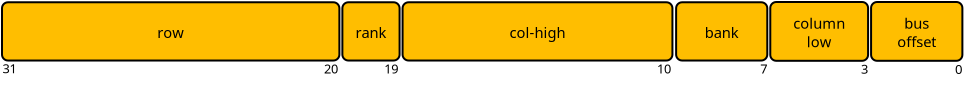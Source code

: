 <?xml version="1.0" encoding="UTF-8"?>
<dia:diagram xmlns:dia="http://www.lysator.liu.se/~alla/dia/">
  <dia:layer name="Background" visible="true" active="true">
    <dia:object type="Standard - Text" version="1" id="O0">
      <dia:attribute name="obj_pos">
        <dia:point val="47.752,22.619"/>
      </dia:attribute>
      <dia:attribute name="obj_bb">
        <dia:rectangle val="47.752,22.024;47.752,22.769"/>
      </dia:attribute>
      <dia:attribute name="text">
        <dia:composite type="text">
          <dia:attribute name="string">
            <dia:string>##</dia:string>
          </dia:attribute>
          <dia:attribute name="font">
            <dia:font family="sans" style="0" name="Helvetica"/>
          </dia:attribute>
          <dia:attribute name="height">
            <dia:real val="0.8"/>
          </dia:attribute>
          <dia:attribute name="pos">
            <dia:point val="47.752,22.619"/>
          </dia:attribute>
          <dia:attribute name="color">
            <dia:color val="#000000"/>
          </dia:attribute>
          <dia:attribute name="alignment">
            <dia:enum val="0"/>
          </dia:attribute>
        </dia:composite>
      </dia:attribute>
      <dia:attribute name="valign">
        <dia:enum val="3"/>
      </dia:attribute>
    </dia:object>
    <dia:group>
      <dia:object type="Flowchart - Box" version="0" id="O1">
        <dia:attribute name="obj_pos">
          <dia:point val="47.852,18.305"/>
        </dia:attribute>
        <dia:attribute name="obj_bb">
          <dia:rectangle val="47.802,18.255;52.467,21.295"/>
        </dia:attribute>
        <dia:attribute name="elem_corner">
          <dia:point val="47.852,18.305"/>
        </dia:attribute>
        <dia:attribute name="elem_width">
          <dia:real val="4.565"/>
        </dia:attribute>
        <dia:attribute name="elem_height">
          <dia:real val="2.94"/>
        </dia:attribute>
        <dia:attribute name="border_width">
          <dia:real val="0.1"/>
        </dia:attribute>
        <dia:attribute name="inner_color">
          <dia:color val="#ffbe00"/>
        </dia:attribute>
        <dia:attribute name="show_background">
          <dia:boolean val="true"/>
        </dia:attribute>
        <dia:attribute name="corner_radius">
          <dia:real val="0.3"/>
        </dia:attribute>
        <dia:attribute name="padding">
          <dia:real val="0.5"/>
        </dia:attribute>
        <dia:attribute name="text">
          <dia:composite type="text">
            <dia:attribute name="string">
              <dia:string>#bus
offset#</dia:string>
            </dia:attribute>
            <dia:attribute name="font">
              <dia:font family="Monaco" style="0" name="Courier"/>
            </dia:attribute>
            <dia:attribute name="height">
              <dia:real val="0.92"/>
            </dia:attribute>
            <dia:attribute name="pos">
              <dia:point val="50.134,19.59"/>
            </dia:attribute>
            <dia:attribute name="color">
              <dia:color val="#000000"/>
            </dia:attribute>
            <dia:attribute name="alignment">
              <dia:enum val="1"/>
            </dia:attribute>
          </dia:composite>
        </dia:attribute>
      </dia:object>
      <dia:object type="Standard - Text" version="1" id="O2">
        <dia:attribute name="obj_pos">
          <dia:point val="52.049,21.905"/>
        </dia:attribute>
        <dia:attribute name="obj_bb">
          <dia:rectangle val="52.049,21.295;52.467,22.06"/>
        </dia:attribute>
        <dia:attribute name="text">
          <dia:composite type="text">
            <dia:attribute name="string">
              <dia:string>#0#</dia:string>
            </dia:attribute>
            <dia:attribute name="font">
              <dia:font family="sans" style="0" name="Helvetica"/>
            </dia:attribute>
            <dia:attribute name="height">
              <dia:real val="0.821"/>
            </dia:attribute>
            <dia:attribute name="pos">
              <dia:point val="52.049,21.905"/>
            </dia:attribute>
            <dia:attribute name="color">
              <dia:color val="#000000"/>
            </dia:attribute>
            <dia:attribute name="alignment">
              <dia:enum val="0"/>
            </dia:attribute>
          </dia:composite>
        </dia:attribute>
        <dia:attribute name="valign">
          <dia:enum val="3"/>
        </dia:attribute>
      </dia:object>
    </dia:group>
    <dia:group>
      <dia:object type="Flowchart - Box" version="0" id="O3">
        <dia:attribute name="obj_pos">
          <dia:point val="42.812,18.305"/>
        </dia:attribute>
        <dia:attribute name="obj_bb">
          <dia:rectangle val="42.762,18.255;47.752,21.295"/>
        </dia:attribute>
        <dia:attribute name="elem_corner">
          <dia:point val="42.812,18.305"/>
        </dia:attribute>
        <dia:attribute name="elem_width">
          <dia:real val="4.89"/>
        </dia:attribute>
        <dia:attribute name="elem_height">
          <dia:real val="2.94"/>
        </dia:attribute>
        <dia:attribute name="border_width">
          <dia:real val="0.1"/>
        </dia:attribute>
        <dia:attribute name="inner_color">
          <dia:color val="#ffbe00"/>
        </dia:attribute>
        <dia:attribute name="show_background">
          <dia:boolean val="true"/>
        </dia:attribute>
        <dia:attribute name="corner_radius">
          <dia:real val="0.3"/>
        </dia:attribute>
        <dia:attribute name="padding">
          <dia:real val="0.5"/>
        </dia:attribute>
        <dia:attribute name="text">
          <dia:composite type="text">
            <dia:attribute name="string">
              <dia:string>#column
low#</dia:string>
            </dia:attribute>
            <dia:attribute name="font">
              <dia:font family="Monaco" style="0" name="Courier"/>
            </dia:attribute>
            <dia:attribute name="height">
              <dia:real val="0.92"/>
            </dia:attribute>
            <dia:attribute name="pos">
              <dia:point val="45.257,19.59"/>
            </dia:attribute>
            <dia:attribute name="color">
              <dia:color val="#000000"/>
            </dia:attribute>
            <dia:attribute name="alignment">
              <dia:enum val="1"/>
            </dia:attribute>
          </dia:composite>
        </dia:attribute>
      </dia:object>
      <dia:object type="Standard - Text" version="1" id="O4">
        <dia:attribute name="obj_pos">
          <dia:point val="47.344,21.89"/>
        </dia:attribute>
        <dia:attribute name="obj_bb">
          <dia:rectangle val="47.344,21.295;47.752,22.04"/>
        </dia:attribute>
        <dia:attribute name="text">
          <dia:composite type="text">
            <dia:attribute name="string">
              <dia:string>#3#</dia:string>
            </dia:attribute>
            <dia:attribute name="font">
              <dia:font family="sans" style="0" name="Helvetica"/>
            </dia:attribute>
            <dia:attribute name="height">
              <dia:real val="0.8"/>
            </dia:attribute>
            <dia:attribute name="pos">
              <dia:point val="47.344,21.89"/>
            </dia:attribute>
            <dia:attribute name="color">
              <dia:color val="#000000"/>
            </dia:attribute>
            <dia:attribute name="alignment">
              <dia:enum val="0"/>
            </dia:attribute>
          </dia:composite>
        </dia:attribute>
        <dia:attribute name="valign">
          <dia:enum val="3"/>
        </dia:attribute>
      </dia:object>
    </dia:group>
    <dia:group>
      <dia:object type="Flowchart - Box" version="0" id="O5">
        <dia:attribute name="obj_pos">
          <dia:point val="38.104,18.319"/>
        </dia:attribute>
        <dia:attribute name="obj_bb">
          <dia:rectangle val="38.054,18.269;42.712,21.281"/>
        </dia:attribute>
        <dia:attribute name="elem_corner">
          <dia:point val="38.104,18.319"/>
        </dia:attribute>
        <dia:attribute name="elem_width">
          <dia:real val="4.558"/>
        </dia:attribute>
        <dia:attribute name="elem_height">
          <dia:real val="2.912"/>
        </dia:attribute>
        <dia:attribute name="border_width">
          <dia:real val="0.1"/>
        </dia:attribute>
        <dia:attribute name="inner_color">
          <dia:color val="#ffbe00"/>
        </dia:attribute>
        <dia:attribute name="show_background">
          <dia:boolean val="true"/>
        </dia:attribute>
        <dia:attribute name="corner_radius">
          <dia:real val="0.3"/>
        </dia:attribute>
        <dia:attribute name="padding">
          <dia:real val="0.5"/>
        </dia:attribute>
        <dia:attribute name="text">
          <dia:composite type="text">
            <dia:attribute name="string">
              <dia:string>#bank#</dia:string>
            </dia:attribute>
            <dia:attribute name="font">
              <dia:font family="Monaco" style="0" name="Courier"/>
            </dia:attribute>
            <dia:attribute name="height">
              <dia:real val="0.92"/>
            </dia:attribute>
            <dia:attribute name="pos">
              <dia:point val="40.383,20.05"/>
            </dia:attribute>
            <dia:attribute name="color">
              <dia:color val="#000000"/>
            </dia:attribute>
            <dia:attribute name="alignment">
              <dia:enum val="1"/>
            </dia:attribute>
          </dia:composite>
        </dia:attribute>
      </dia:object>
      <dia:object type="Standard - Text" version="1" id="O6">
        <dia:attribute name="obj_pos">
          <dia:point val="42.305,21.876"/>
        </dia:attribute>
        <dia:attribute name="obj_bb">
          <dia:rectangle val="42.305,21.281;42.712,22.026"/>
        </dia:attribute>
        <dia:attribute name="text">
          <dia:composite type="text">
            <dia:attribute name="string">
              <dia:string>#7#</dia:string>
            </dia:attribute>
            <dia:attribute name="font">
              <dia:font family="sans" style="0" name="Helvetica"/>
            </dia:attribute>
            <dia:attribute name="height">
              <dia:real val="0.8"/>
            </dia:attribute>
            <dia:attribute name="pos">
              <dia:point val="42.305,21.876"/>
            </dia:attribute>
            <dia:attribute name="color">
              <dia:color val="#000000"/>
            </dia:attribute>
            <dia:attribute name="alignment">
              <dia:enum val="0"/>
            </dia:attribute>
          </dia:composite>
        </dia:attribute>
        <dia:attribute name="valign">
          <dia:enum val="3"/>
        </dia:attribute>
      </dia:object>
    </dia:group>
    <dia:group>
      <dia:object type="Flowchart - Box" version="0" id="O7">
        <dia:attribute name="obj_pos">
          <dia:point val="24.427,18.319"/>
        </dia:attribute>
        <dia:attribute name="obj_bb">
          <dia:rectangle val="24.377,18.269;37.969,21.281"/>
        </dia:attribute>
        <dia:attribute name="elem_corner">
          <dia:point val="24.427,18.319"/>
        </dia:attribute>
        <dia:attribute name="elem_width">
          <dia:real val="13.492"/>
        </dia:attribute>
        <dia:attribute name="elem_height">
          <dia:real val="2.912"/>
        </dia:attribute>
        <dia:attribute name="border_width">
          <dia:real val="0.1"/>
        </dia:attribute>
        <dia:attribute name="inner_color">
          <dia:color val="#ffbe00"/>
        </dia:attribute>
        <dia:attribute name="show_background">
          <dia:boolean val="true"/>
        </dia:attribute>
        <dia:attribute name="corner_radius">
          <dia:real val="0.3"/>
        </dia:attribute>
        <dia:attribute name="padding">
          <dia:real val="0.5"/>
        </dia:attribute>
        <dia:attribute name="text">
          <dia:composite type="text">
            <dia:attribute name="string">
              <dia:string>#col-high#</dia:string>
            </dia:attribute>
            <dia:attribute name="font">
              <dia:font family="Monaco" style="0" name="Courier"/>
            </dia:attribute>
            <dia:attribute name="height">
              <dia:real val="0.92"/>
            </dia:attribute>
            <dia:attribute name="pos">
              <dia:point val="31.173,20.05"/>
            </dia:attribute>
            <dia:attribute name="color">
              <dia:color val="#000000"/>
            </dia:attribute>
            <dia:attribute name="alignment">
              <dia:enum val="1"/>
            </dia:attribute>
          </dia:composite>
        </dia:attribute>
      </dia:object>
      <dia:object type="Standard - Text" version="1" id="O8">
        <dia:attribute name="obj_pos">
          <dia:point val="37.154,21.876"/>
        </dia:attribute>
        <dia:attribute name="obj_bb">
          <dia:rectangle val="37.154,21.281;37.969,22.026"/>
        </dia:attribute>
        <dia:attribute name="text">
          <dia:composite type="text">
            <dia:attribute name="string">
              <dia:string>#10#</dia:string>
            </dia:attribute>
            <dia:attribute name="font">
              <dia:font family="sans" style="0" name="Helvetica"/>
            </dia:attribute>
            <dia:attribute name="height">
              <dia:real val="0.8"/>
            </dia:attribute>
            <dia:attribute name="pos">
              <dia:point val="37.154,21.876"/>
            </dia:attribute>
            <dia:attribute name="color">
              <dia:color val="#000000"/>
            </dia:attribute>
            <dia:attribute name="alignment">
              <dia:enum val="0"/>
            </dia:attribute>
          </dia:composite>
        </dia:attribute>
        <dia:attribute name="valign">
          <dia:enum val="3"/>
        </dia:attribute>
      </dia:object>
    </dia:group>
    <dia:group>
      <dia:object type="Flowchart - Box" version="0" id="O9">
        <dia:attribute name="obj_pos">
          <dia:point val="21.417,18.319"/>
        </dia:attribute>
        <dia:attribute name="obj_bb">
          <dia:rectangle val="21.367,18.269;24.327,21.281"/>
        </dia:attribute>
        <dia:attribute name="elem_corner">
          <dia:point val="21.417,18.319"/>
        </dia:attribute>
        <dia:attribute name="elem_width">
          <dia:real val="2.86"/>
        </dia:attribute>
        <dia:attribute name="elem_height">
          <dia:real val="2.912"/>
        </dia:attribute>
        <dia:attribute name="border_width">
          <dia:real val="0.1"/>
        </dia:attribute>
        <dia:attribute name="inner_color">
          <dia:color val="#ffbe00"/>
        </dia:attribute>
        <dia:attribute name="show_background">
          <dia:boolean val="true"/>
        </dia:attribute>
        <dia:attribute name="corner_radius">
          <dia:real val="0.3"/>
        </dia:attribute>
        <dia:attribute name="padding">
          <dia:real val="0.5"/>
        </dia:attribute>
        <dia:attribute name="text">
          <dia:composite type="text">
            <dia:attribute name="string">
              <dia:string>#rank#</dia:string>
            </dia:attribute>
            <dia:attribute name="font">
              <dia:font family="Monaco" style="0" name="Courier"/>
            </dia:attribute>
            <dia:attribute name="height">
              <dia:real val="0.92"/>
            </dia:attribute>
            <dia:attribute name="pos">
              <dia:point val="22.847,20.05"/>
            </dia:attribute>
            <dia:attribute name="color">
              <dia:color val="#000000"/>
            </dia:attribute>
            <dia:attribute name="alignment">
              <dia:enum val="1"/>
            </dia:attribute>
          </dia:composite>
        </dia:attribute>
      </dia:object>
      <dia:object type="Standard - Text" version="1" id="O10">
        <dia:attribute name="obj_pos">
          <dia:point val="23.512,21.876"/>
        </dia:attribute>
        <dia:attribute name="obj_bb">
          <dia:rectangle val="23.512,21.281;24.327,22.026"/>
        </dia:attribute>
        <dia:attribute name="text">
          <dia:composite type="text">
            <dia:attribute name="string">
              <dia:string>#19#</dia:string>
            </dia:attribute>
            <dia:attribute name="font">
              <dia:font family="sans" style="0" name="Helvetica"/>
            </dia:attribute>
            <dia:attribute name="height">
              <dia:real val="0.8"/>
            </dia:attribute>
            <dia:attribute name="pos">
              <dia:point val="23.512,21.876"/>
            </dia:attribute>
            <dia:attribute name="color">
              <dia:color val="#000000"/>
            </dia:attribute>
            <dia:attribute name="alignment">
              <dia:enum val="0"/>
            </dia:attribute>
          </dia:composite>
        </dia:attribute>
        <dia:attribute name="valign">
          <dia:enum val="3"/>
        </dia:attribute>
      </dia:object>
    </dia:group>
    <dia:group>
      <dia:object type="Flowchart - Box" version="0" id="O11">
        <dia:attribute name="obj_pos">
          <dia:point val="4.398,18.319"/>
        </dia:attribute>
        <dia:attribute name="obj_bb">
          <dia:rectangle val="4.348,18.269;21.317,21.281"/>
        </dia:attribute>
        <dia:attribute name="elem_corner">
          <dia:point val="4.398,18.319"/>
        </dia:attribute>
        <dia:attribute name="elem_width">
          <dia:real val="16.869"/>
        </dia:attribute>
        <dia:attribute name="elem_height">
          <dia:real val="2.912"/>
        </dia:attribute>
        <dia:attribute name="border_width">
          <dia:real val="0.1"/>
        </dia:attribute>
        <dia:attribute name="inner_color">
          <dia:color val="#ffbe00"/>
        </dia:attribute>
        <dia:attribute name="show_background">
          <dia:boolean val="true"/>
        </dia:attribute>
        <dia:attribute name="corner_radius">
          <dia:real val="0.3"/>
        </dia:attribute>
        <dia:attribute name="padding">
          <dia:real val="0.5"/>
        </dia:attribute>
        <dia:attribute name="text">
          <dia:composite type="text">
            <dia:attribute name="string">
              <dia:string>#row#</dia:string>
            </dia:attribute>
            <dia:attribute name="font">
              <dia:font family="Monaco" style="0" name="Courier"/>
            </dia:attribute>
            <dia:attribute name="height">
              <dia:real val="0.92"/>
            </dia:attribute>
            <dia:attribute name="pos">
              <dia:point val="12.833,20.05"/>
            </dia:attribute>
            <dia:attribute name="color">
              <dia:color val="#000000"/>
            </dia:attribute>
            <dia:attribute name="alignment">
              <dia:enum val="1"/>
            </dia:attribute>
          </dia:composite>
        </dia:attribute>
      </dia:object>
      <dia:object type="Standard - Text" version="1" id="O12">
        <dia:attribute name="obj_pos">
          <dia:point val="20.502,21.876"/>
        </dia:attribute>
        <dia:attribute name="obj_bb">
          <dia:rectangle val="20.502,21.281;21.317,22.026"/>
        </dia:attribute>
        <dia:attribute name="text">
          <dia:composite type="text">
            <dia:attribute name="string">
              <dia:string>#20#</dia:string>
            </dia:attribute>
            <dia:attribute name="font">
              <dia:font family="sans" style="0" name="Helvetica"/>
            </dia:attribute>
            <dia:attribute name="height">
              <dia:real val="0.8"/>
            </dia:attribute>
            <dia:attribute name="pos">
              <dia:point val="20.502,21.876"/>
            </dia:attribute>
            <dia:attribute name="color">
              <dia:color val="#000000"/>
            </dia:attribute>
            <dia:attribute name="alignment">
              <dia:enum val="0"/>
            </dia:attribute>
          </dia:composite>
        </dia:attribute>
        <dia:attribute name="valign">
          <dia:enum val="3"/>
        </dia:attribute>
      </dia:object>
      <dia:object type="Standard - Text" version="1" id="O13">
        <dia:attribute name="obj_pos">
          <dia:point val="4.42,21.868"/>
        </dia:attribute>
        <dia:attribute name="obj_bb">
          <dia:rectangle val="4.42,21.273;5.235,22.018"/>
        </dia:attribute>
        <dia:attribute name="text">
          <dia:composite type="text">
            <dia:attribute name="string">
              <dia:string>#31#</dia:string>
            </dia:attribute>
            <dia:attribute name="font">
              <dia:font family="sans" style="0" name="Helvetica"/>
            </dia:attribute>
            <dia:attribute name="height">
              <dia:real val="0.8"/>
            </dia:attribute>
            <dia:attribute name="pos">
              <dia:point val="4.42,21.868"/>
            </dia:attribute>
            <dia:attribute name="color">
              <dia:color val="#000000"/>
            </dia:attribute>
            <dia:attribute name="alignment">
              <dia:enum val="0"/>
            </dia:attribute>
          </dia:composite>
        </dia:attribute>
        <dia:attribute name="valign">
          <dia:enum val="3"/>
        </dia:attribute>
      </dia:object>
    </dia:group>
  </dia:layer>
</dia:diagram>
